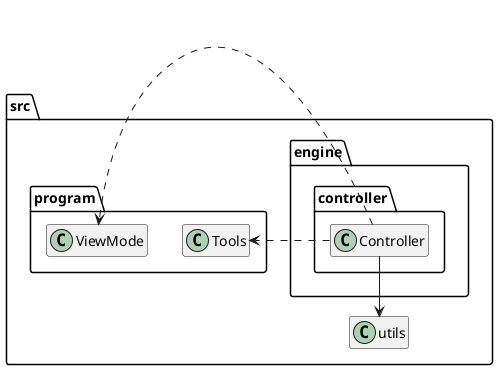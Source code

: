 @startuml

!startsub INTERNAL
package src.engine.controller {
    class src.engine.controller.Controller
}
!endsub

!startsub EXTERNAL
    src.engine.controller.Controller --> src.utils
    src.engine.controller.Controller .> src.program.Tools
    src.engine.controller.Controller .> src.program.ViewMode
!endsub

hide members

@enduml